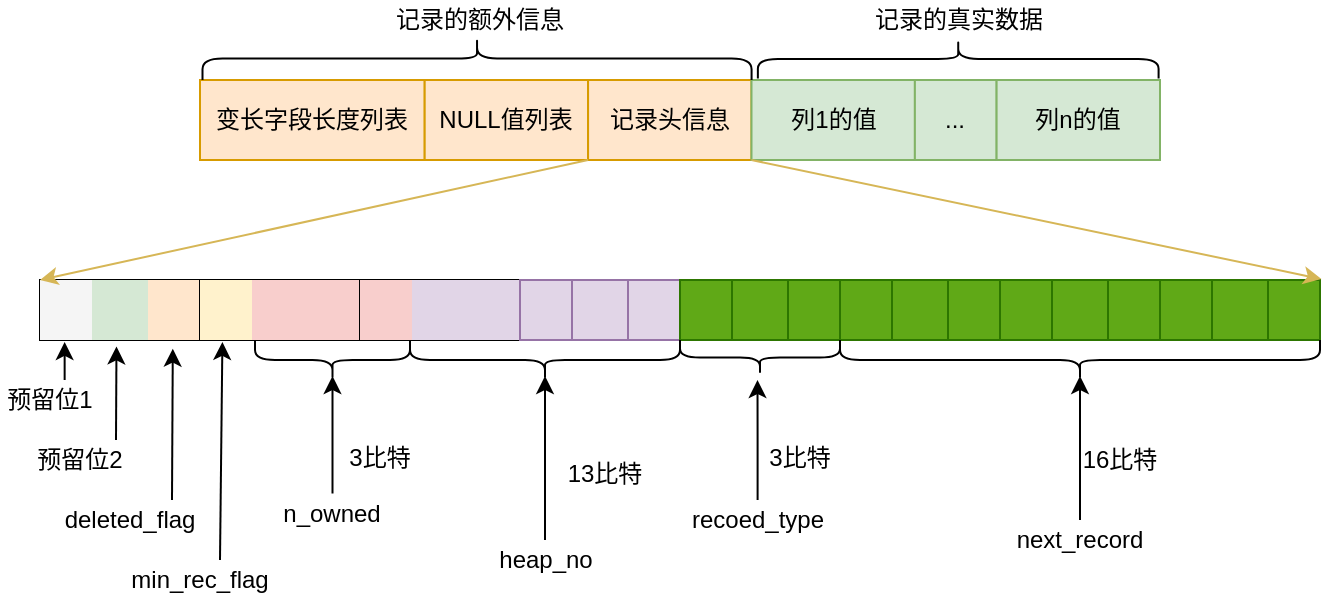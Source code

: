 <mxfile version="14.5.1" type="device"><diagram id="HaGATrSw6rP5lprBR2YE" name="第 1 页"><mxGraphModel dx="833" dy="427" grid="1" gridSize="10" guides="1" tooltips="1" connect="1" arrows="1" fold="1" page="1" pageScale="1" pageWidth="827" pageHeight="1169" math="0" shadow="0"><root><mxCell id="0"/><mxCell id="1" parent="0"/><mxCell id="Uu4UZLzBYdnqwxZrO9Nr-15" value="" style="group" vertex="1" connectable="0" parent="1"><mxGeometry x="160" width="480" height="80" as="geometry"/></mxCell><mxCell id="Uu4UZLzBYdnqwxZrO9Nr-10" value="" style="group;" vertex="1" connectable="0" parent="Uu4UZLzBYdnqwxZrO9Nr-15"><mxGeometry y="40" width="480" height="40" as="geometry"/></mxCell><mxCell id="Uu4UZLzBYdnqwxZrO9Nr-1" value="变长字段长度列表" style="rounded=0;whiteSpace=wrap;html=1;fillColor=#ffe6cc;strokeColor=#d79b00;" vertex="1" parent="Uu4UZLzBYdnqwxZrO9Nr-10"><mxGeometry width="112.34" height="40" as="geometry"/></mxCell><mxCell id="Uu4UZLzBYdnqwxZrO9Nr-4" value="NULL值列表" style="rounded=0;whiteSpace=wrap;html=1;fillColor=#ffe6cc;strokeColor=#d79b00;" vertex="1" parent="Uu4UZLzBYdnqwxZrO9Nr-10"><mxGeometry x="112.34" width="81.702" height="40" as="geometry"/></mxCell><mxCell id="Uu4UZLzBYdnqwxZrO9Nr-5" value="记录头信息" style="rounded=0;whiteSpace=wrap;html=1;fillColor=#ffe6cc;strokeColor=#d79b00;" vertex="1" parent="Uu4UZLzBYdnqwxZrO9Nr-10"><mxGeometry x="194.043" width="81.702" height="40" as="geometry"/></mxCell><mxCell id="Uu4UZLzBYdnqwxZrO9Nr-6" value="列1的值" style="rounded=0;whiteSpace=wrap;html=1;fillColor=#d5e8d4;strokeColor=#82b366;" vertex="1" parent="Uu4UZLzBYdnqwxZrO9Nr-10"><mxGeometry x="275.745" width="81.702" height="40" as="geometry"/></mxCell><mxCell id="Uu4UZLzBYdnqwxZrO9Nr-8" value="..." style="rounded=0;whiteSpace=wrap;html=1;fillColor=#d5e8d4;strokeColor=#82b366;" vertex="1" parent="Uu4UZLzBYdnqwxZrO9Nr-10"><mxGeometry x="357.447" width="40.851" height="40" as="geometry"/></mxCell><mxCell id="Uu4UZLzBYdnqwxZrO9Nr-9" value="列n的值" style="rounded=0;whiteSpace=wrap;html=1;fillColor=#d5e8d4;strokeColor=#82b366;" vertex="1" parent="Uu4UZLzBYdnqwxZrO9Nr-10"><mxGeometry x="398.298" width="81.702" height="40" as="geometry"/></mxCell><mxCell id="Uu4UZLzBYdnqwxZrO9Nr-11" value="" style="shape=curlyBracket;whiteSpace=wrap;html=1;rounded=1;rotation=90;" vertex="1" parent="Uu4UZLzBYdnqwxZrO9Nr-15"><mxGeometry x="127.81" y="-107.98" width="21.42" height="274.54" as="geometry"/></mxCell><mxCell id="Uu4UZLzBYdnqwxZrO9Nr-12" value="记录的额外信息" style="text;html=1;strokeColor=none;fillColor=none;align=center;verticalAlign=middle;whiteSpace=wrap;rounded=0;" vertex="1" parent="Uu4UZLzBYdnqwxZrO9Nr-15"><mxGeometry x="90.32" width="100" height="20" as="geometry"/></mxCell><mxCell id="Uu4UZLzBYdnqwxZrO9Nr-13" value="" style="shape=curlyBracket;whiteSpace=wrap;html=1;rounded=1;rotation=90;" vertex="1" parent="Uu4UZLzBYdnqwxZrO9Nr-15"><mxGeometry x="369.29" y="-70.72" width="19.65" height="200.36" as="geometry"/></mxCell><mxCell id="Uu4UZLzBYdnqwxZrO9Nr-14" value="记录的真实数据" style="text;html=1;strokeColor=none;fillColor=none;align=center;verticalAlign=middle;whiteSpace=wrap;rounded=0;" vertex="1" parent="Uu4UZLzBYdnqwxZrO9Nr-15"><mxGeometry x="328.62" width="101" height="20" as="geometry"/></mxCell><mxCell id="Uu4UZLzBYdnqwxZrO9Nr-123" value="" style="group" vertex="1" connectable="0" parent="1"><mxGeometry x="60" y="140" width="660" height="160" as="geometry"/></mxCell><mxCell id="Uu4UZLzBYdnqwxZrO9Nr-94" value="" style="group;fillColor=#ffe6cc;strokeColor=#d79b00;" vertex="1" connectable="0" parent="Uu4UZLzBYdnqwxZrO9Nr-123"><mxGeometry x="20" width="640" height="30" as="geometry"/></mxCell><mxCell id="Uu4UZLzBYdnqwxZrO9Nr-72" value="" style="group" vertex="1" connectable="0" parent="Uu4UZLzBYdnqwxZrO9Nr-94"><mxGeometry width="320.0" height="30" as="geometry"/></mxCell><mxCell id="Uu4UZLzBYdnqwxZrO9Nr-35" value="" style="shape=table;html=1;whiteSpace=wrap;startSize=0;container=1;collapsible=0;childLayout=tableLayout;" vertex="1" parent="Uu4UZLzBYdnqwxZrO9Nr-72"><mxGeometry width="80.0" height="30" as="geometry"/></mxCell><mxCell id="Uu4UZLzBYdnqwxZrO9Nr-36" value="" style="shape=partialRectangle;html=1;whiteSpace=wrap;collapsible=0;dropTarget=0;pointerEvents=0;fillColor=none;top=0;left=0;bottom=0;right=0;points=[[0,0.5],[1,0.5]];portConstraint=eastwest;" vertex="1" parent="Uu4UZLzBYdnqwxZrO9Nr-35"><mxGeometry width="80.0" height="30" as="geometry"/></mxCell><mxCell id="Uu4UZLzBYdnqwxZrO9Nr-51" style="shape=partialRectangle;html=1;whiteSpace=wrap;connectable=0;fillColor=#f5f5f5;top=0;left=0;bottom=0;right=0;overflow=hidden;strokeColor=#666666;fontColor=#333333;" vertex="1" parent="Uu4UZLzBYdnqwxZrO9Nr-36"><mxGeometry width="26" height="30" as="geometry"/></mxCell><mxCell id="Uu4UZLzBYdnqwxZrO9Nr-48" style="shape=partialRectangle;html=1;whiteSpace=wrap;connectable=0;fillColor=#d5e8d4;top=0;left=0;bottom=0;right=0;overflow=hidden;strokeColor=#82b366;" vertex="1" parent="Uu4UZLzBYdnqwxZrO9Nr-36"><mxGeometry x="26" width="28" height="30" as="geometry"/></mxCell><mxCell id="Uu4UZLzBYdnqwxZrO9Nr-37" value="" style="shape=partialRectangle;html=1;whiteSpace=wrap;connectable=0;fillColor=#ffe6cc;top=0;left=0;bottom=0;right=0;overflow=hidden;strokeColor=#d79b00;" vertex="1" parent="Uu4UZLzBYdnqwxZrO9Nr-36"><mxGeometry x="54" width="26" height="30" as="geometry"/></mxCell><mxCell id="Uu4UZLzBYdnqwxZrO9Nr-57" value="" style="shape=table;html=1;whiteSpace=wrap;startSize=0;container=1;collapsible=0;childLayout=tableLayout;" vertex="1" parent="Uu4UZLzBYdnqwxZrO9Nr-72"><mxGeometry x="80.0" width="80.0" height="30" as="geometry"/></mxCell><mxCell id="Uu4UZLzBYdnqwxZrO9Nr-58" value="" style="shape=partialRectangle;html=1;whiteSpace=wrap;collapsible=0;dropTarget=0;pointerEvents=0;fillColor=none;top=0;left=0;bottom=0;right=0;points=[[0,0.5],[1,0.5]];portConstraint=eastwest;" vertex="1" parent="Uu4UZLzBYdnqwxZrO9Nr-57"><mxGeometry width="80.0" height="30" as="geometry"/></mxCell><mxCell id="Uu4UZLzBYdnqwxZrO9Nr-59" style="shape=partialRectangle;html=1;whiteSpace=wrap;connectable=0;fillColor=#fff2cc;top=0;left=0;bottom=0;right=0;overflow=hidden;strokeColor=#d6b656;" vertex="1" parent="Uu4UZLzBYdnqwxZrO9Nr-58"><mxGeometry width="26" height="30" as="geometry"/></mxCell><mxCell id="Uu4UZLzBYdnqwxZrO9Nr-60" style="shape=partialRectangle;html=1;whiteSpace=wrap;connectable=0;fillColor=#f8cecc;top=0;left=0;bottom=0;right=0;overflow=hidden;strokeColor=#b85450;" vertex="1" parent="Uu4UZLzBYdnqwxZrO9Nr-58"><mxGeometry x="26" width="28" height="30" as="geometry"/></mxCell><mxCell id="Uu4UZLzBYdnqwxZrO9Nr-61" value="" style="shape=partialRectangle;html=1;whiteSpace=wrap;connectable=0;fillColor=#f8cecc;top=0;left=0;bottom=0;right=0;overflow=hidden;strokeColor=#b85450;" vertex="1" parent="Uu4UZLzBYdnqwxZrO9Nr-58"><mxGeometry x="54" width="26" height="30" as="geometry"/></mxCell><mxCell id="Uu4UZLzBYdnqwxZrO9Nr-62" value="" style="shape=table;html=1;whiteSpace=wrap;startSize=0;container=1;collapsible=0;childLayout=tableLayout;" vertex="1" parent="Uu4UZLzBYdnqwxZrO9Nr-72"><mxGeometry x="160.0" width="80.0" height="30" as="geometry"/></mxCell><mxCell id="Uu4UZLzBYdnqwxZrO9Nr-63" value="" style="shape=partialRectangle;html=1;whiteSpace=wrap;collapsible=0;dropTarget=0;pointerEvents=0;fillColor=none;top=0;left=0;bottom=0;right=0;points=[[0,0.5],[1,0.5]];portConstraint=eastwest;" vertex="1" parent="Uu4UZLzBYdnqwxZrO9Nr-62"><mxGeometry width="80.0" height="30" as="geometry"/></mxCell><mxCell id="Uu4UZLzBYdnqwxZrO9Nr-64" style="shape=partialRectangle;html=1;whiteSpace=wrap;connectable=0;fillColor=#f8cecc;top=0;left=0;bottom=0;right=0;overflow=hidden;strokeColor=#b85450;" vertex="1" parent="Uu4UZLzBYdnqwxZrO9Nr-63"><mxGeometry width="26" height="30" as="geometry"/></mxCell><mxCell id="Uu4UZLzBYdnqwxZrO9Nr-65" style="shape=partialRectangle;html=1;whiteSpace=wrap;connectable=0;fillColor=#e1d5e7;top=0;left=0;bottom=0;right=0;overflow=hidden;strokeColor=#9673a6;" vertex="1" parent="Uu4UZLzBYdnqwxZrO9Nr-63"><mxGeometry x="26" width="28" height="30" as="geometry"/></mxCell><mxCell id="Uu4UZLzBYdnqwxZrO9Nr-66" value="" style="shape=partialRectangle;html=1;whiteSpace=wrap;connectable=0;fillColor=#e1d5e7;top=0;left=0;bottom=0;right=0;overflow=hidden;strokeColor=#9673a6;" vertex="1" parent="Uu4UZLzBYdnqwxZrO9Nr-63"><mxGeometry x="54" width="26" height="30" as="geometry"/></mxCell><mxCell id="Uu4UZLzBYdnqwxZrO9Nr-67" value="" style="shape=table;html=1;whiteSpace=wrap;startSize=0;container=1;collapsible=0;childLayout=tableLayout;fillColor=#e1d5e7;strokeColor=#9673a6;" vertex="1" parent="Uu4UZLzBYdnqwxZrO9Nr-72"><mxGeometry x="240.0" width="80.0" height="30" as="geometry"/></mxCell><mxCell id="Uu4UZLzBYdnqwxZrO9Nr-68" value="" style="shape=partialRectangle;html=1;whiteSpace=wrap;collapsible=0;dropTarget=0;pointerEvents=0;fillColor=none;top=0;left=0;bottom=0;right=0;points=[[0,0.5],[1,0.5]];portConstraint=eastwest;" vertex="1" parent="Uu4UZLzBYdnqwxZrO9Nr-67"><mxGeometry width="80.0" height="30" as="geometry"/></mxCell><mxCell id="Uu4UZLzBYdnqwxZrO9Nr-69" style="shape=partialRectangle;html=1;whiteSpace=wrap;connectable=0;fillColor=none;top=0;left=0;bottom=0;right=0;overflow=hidden;" vertex="1" parent="Uu4UZLzBYdnqwxZrO9Nr-68"><mxGeometry width="26" height="30" as="geometry"/></mxCell><mxCell id="Uu4UZLzBYdnqwxZrO9Nr-70" style="shape=partialRectangle;html=1;whiteSpace=wrap;connectable=0;fillColor=none;top=0;left=0;bottom=0;right=0;overflow=hidden;" vertex="1" parent="Uu4UZLzBYdnqwxZrO9Nr-68"><mxGeometry x="26" width="28" height="30" as="geometry"/></mxCell><mxCell id="Uu4UZLzBYdnqwxZrO9Nr-71" value="" style="shape=partialRectangle;html=1;whiteSpace=wrap;connectable=0;fillColor=none;top=0;left=0;bottom=0;right=0;overflow=hidden;" vertex="1" parent="Uu4UZLzBYdnqwxZrO9Nr-68"><mxGeometry x="54" width="26" height="30" as="geometry"/></mxCell><mxCell id="Uu4UZLzBYdnqwxZrO9Nr-73" value="" style="group;fillColor=#60a917;strokeColor=#2D7600;fontColor=#ffffff;" vertex="1" connectable="0" parent="Uu4UZLzBYdnqwxZrO9Nr-94"><mxGeometry x="320.0" width="320.0" height="30" as="geometry"/></mxCell><mxCell id="Uu4UZLzBYdnqwxZrO9Nr-74" value="" style="shape=table;html=1;whiteSpace=wrap;startSize=0;container=1;collapsible=0;childLayout=tableLayout;fillColor=#60a917;strokeColor=#2D7600;fontColor=#ffffff;" vertex="1" parent="Uu4UZLzBYdnqwxZrO9Nr-73"><mxGeometry width="80.0" height="30" as="geometry"/></mxCell><mxCell id="Uu4UZLzBYdnqwxZrO9Nr-75" value="" style="shape=partialRectangle;html=1;whiteSpace=wrap;collapsible=0;dropTarget=0;pointerEvents=0;fillColor=none;top=0;left=0;bottom=0;right=0;points=[[0,0.5],[1,0.5]];portConstraint=eastwest;" vertex="1" parent="Uu4UZLzBYdnqwxZrO9Nr-74"><mxGeometry width="80.0" height="30" as="geometry"/></mxCell><mxCell id="Uu4UZLzBYdnqwxZrO9Nr-76" style="shape=partialRectangle;html=1;whiteSpace=wrap;connectable=0;fillColor=none;top=0;left=0;bottom=0;right=0;overflow=hidden;" vertex="1" parent="Uu4UZLzBYdnqwxZrO9Nr-75"><mxGeometry width="26" height="30" as="geometry"/></mxCell><mxCell id="Uu4UZLzBYdnqwxZrO9Nr-77" style="shape=partialRectangle;html=1;whiteSpace=wrap;connectable=0;fillColor=none;top=0;left=0;bottom=0;right=0;overflow=hidden;" vertex="1" parent="Uu4UZLzBYdnqwxZrO9Nr-75"><mxGeometry x="26" width="28" height="30" as="geometry"/></mxCell><mxCell id="Uu4UZLzBYdnqwxZrO9Nr-78" value="" style="shape=partialRectangle;html=1;whiteSpace=wrap;connectable=0;fillColor=none;top=0;left=0;bottom=0;right=0;overflow=hidden;" vertex="1" parent="Uu4UZLzBYdnqwxZrO9Nr-75"><mxGeometry x="54" width="26" height="30" as="geometry"/></mxCell><mxCell id="Uu4UZLzBYdnqwxZrO9Nr-79" value="" style="shape=table;html=1;whiteSpace=wrap;startSize=0;container=1;collapsible=0;childLayout=tableLayout;fillColor=#60a917;strokeColor=#2D7600;fontColor=#ffffff;" vertex="1" parent="Uu4UZLzBYdnqwxZrO9Nr-73"><mxGeometry x="80.0" width="80.0" height="30" as="geometry"/></mxCell><mxCell id="Uu4UZLzBYdnqwxZrO9Nr-80" value="" style="shape=partialRectangle;html=1;whiteSpace=wrap;collapsible=0;dropTarget=0;pointerEvents=0;fillColor=none;top=0;left=0;bottom=0;right=0;points=[[0,0.5],[1,0.5]];portConstraint=eastwest;" vertex="1" parent="Uu4UZLzBYdnqwxZrO9Nr-79"><mxGeometry width="80.0" height="30" as="geometry"/></mxCell><mxCell id="Uu4UZLzBYdnqwxZrO9Nr-81" style="shape=partialRectangle;html=1;whiteSpace=wrap;connectable=0;fillColor=none;top=0;left=0;bottom=0;right=0;overflow=hidden;" vertex="1" parent="Uu4UZLzBYdnqwxZrO9Nr-80"><mxGeometry width="26" height="30" as="geometry"/></mxCell><mxCell id="Uu4UZLzBYdnqwxZrO9Nr-82" style="shape=partialRectangle;html=1;whiteSpace=wrap;connectable=0;fillColor=none;top=0;left=0;bottom=0;right=0;overflow=hidden;" vertex="1" parent="Uu4UZLzBYdnqwxZrO9Nr-80"><mxGeometry x="26" width="28" height="30" as="geometry"/></mxCell><mxCell id="Uu4UZLzBYdnqwxZrO9Nr-83" value="" style="shape=partialRectangle;html=1;whiteSpace=wrap;connectable=0;fillColor=none;top=0;left=0;bottom=0;right=0;overflow=hidden;" vertex="1" parent="Uu4UZLzBYdnqwxZrO9Nr-80"><mxGeometry x="54" width="26" height="30" as="geometry"/></mxCell><mxCell id="Uu4UZLzBYdnqwxZrO9Nr-84" value="" style="shape=table;html=1;whiteSpace=wrap;startSize=0;container=1;collapsible=0;childLayout=tableLayout;fillColor=#60a917;strokeColor=#2D7600;fontColor=#ffffff;" vertex="1" parent="Uu4UZLzBYdnqwxZrO9Nr-73"><mxGeometry x="160.0" width="80.0" height="30" as="geometry"/></mxCell><mxCell id="Uu4UZLzBYdnqwxZrO9Nr-85" value="" style="shape=partialRectangle;html=1;whiteSpace=wrap;collapsible=0;dropTarget=0;pointerEvents=0;fillColor=none;top=0;left=0;bottom=0;right=0;points=[[0,0.5],[1,0.5]];portConstraint=eastwest;" vertex="1" parent="Uu4UZLzBYdnqwxZrO9Nr-84"><mxGeometry width="80.0" height="30" as="geometry"/></mxCell><mxCell id="Uu4UZLzBYdnqwxZrO9Nr-86" style="shape=partialRectangle;html=1;whiteSpace=wrap;connectable=0;fillColor=none;top=0;left=0;bottom=0;right=0;overflow=hidden;" vertex="1" parent="Uu4UZLzBYdnqwxZrO9Nr-85"><mxGeometry width="26" height="30" as="geometry"/></mxCell><mxCell id="Uu4UZLzBYdnqwxZrO9Nr-87" style="shape=partialRectangle;html=1;whiteSpace=wrap;connectable=0;fillColor=none;top=0;left=0;bottom=0;right=0;overflow=hidden;" vertex="1" parent="Uu4UZLzBYdnqwxZrO9Nr-85"><mxGeometry x="26" width="28" height="30" as="geometry"/></mxCell><mxCell id="Uu4UZLzBYdnqwxZrO9Nr-88" value="" style="shape=partialRectangle;html=1;whiteSpace=wrap;connectable=0;fillColor=none;top=0;left=0;bottom=0;right=0;overflow=hidden;" vertex="1" parent="Uu4UZLzBYdnqwxZrO9Nr-85"><mxGeometry x="54" width="26" height="30" as="geometry"/></mxCell><mxCell id="Uu4UZLzBYdnqwxZrO9Nr-89" value="" style="shape=table;html=1;whiteSpace=wrap;startSize=0;container=1;collapsible=0;childLayout=tableLayout;fillColor=#60a917;strokeColor=#2D7600;fontColor=#ffffff;" vertex="1" parent="Uu4UZLzBYdnqwxZrO9Nr-73"><mxGeometry x="240.0" width="80.0" height="30" as="geometry"/></mxCell><mxCell id="Uu4UZLzBYdnqwxZrO9Nr-90" value="" style="shape=partialRectangle;html=1;whiteSpace=wrap;collapsible=0;dropTarget=0;pointerEvents=0;fillColor=none;top=0;left=0;bottom=0;right=0;points=[[0,0.5],[1,0.5]];portConstraint=eastwest;" vertex="1" parent="Uu4UZLzBYdnqwxZrO9Nr-89"><mxGeometry width="80.0" height="30" as="geometry"/></mxCell><mxCell id="Uu4UZLzBYdnqwxZrO9Nr-91" style="shape=partialRectangle;html=1;whiteSpace=wrap;connectable=0;fillColor=none;top=0;left=0;bottom=0;right=0;overflow=hidden;" vertex="1" parent="Uu4UZLzBYdnqwxZrO9Nr-90"><mxGeometry width="26" height="30" as="geometry"/></mxCell><mxCell id="Uu4UZLzBYdnqwxZrO9Nr-92" style="shape=partialRectangle;html=1;whiteSpace=wrap;connectable=0;fillColor=none;top=0;left=0;bottom=0;right=0;overflow=hidden;" vertex="1" parent="Uu4UZLzBYdnqwxZrO9Nr-90"><mxGeometry x="26" width="28" height="30" as="geometry"/></mxCell><mxCell id="Uu4UZLzBYdnqwxZrO9Nr-93" value="" style="shape=partialRectangle;html=1;whiteSpace=wrap;connectable=0;fillColor=none;top=0;left=0;bottom=0;right=0;overflow=hidden;" vertex="1" parent="Uu4UZLzBYdnqwxZrO9Nr-90"><mxGeometry x="54" width="26" height="30" as="geometry"/></mxCell><mxCell id="Uu4UZLzBYdnqwxZrO9Nr-96" style="edgeStyle=orthogonalEdgeStyle;rounded=0;orthogonalLoop=1;jettySize=auto;html=1;entryX=0.154;entryY=1.033;entryDx=0;entryDy=0;entryPerimeter=0;" edge="1" parent="Uu4UZLzBYdnqwxZrO9Nr-123" source="Uu4UZLzBYdnqwxZrO9Nr-95" target="Uu4UZLzBYdnqwxZrO9Nr-36"><mxGeometry relative="1" as="geometry"><Array as="points"><mxPoint x="32" y="50"/><mxPoint x="32" y="50"/></Array></mxGeometry></mxCell><mxCell id="Uu4UZLzBYdnqwxZrO9Nr-95" value="预留位1" style="text;html=1;strokeColor=none;fillColor=none;align=center;verticalAlign=middle;whiteSpace=wrap;rounded=0;" vertex="1" parent="Uu4UZLzBYdnqwxZrO9Nr-123"><mxGeometry y="50" width="50" height="20" as="geometry"/></mxCell><mxCell id="Uu4UZLzBYdnqwxZrO9Nr-97" value="预留位2" style="text;html=1;strokeColor=none;fillColor=none;align=center;verticalAlign=middle;whiteSpace=wrap;rounded=0;" vertex="1" parent="Uu4UZLzBYdnqwxZrO9Nr-123"><mxGeometry x="15" y="80" width="50" height="20" as="geometry"/></mxCell><mxCell id="Uu4UZLzBYdnqwxZrO9Nr-98" style="edgeStyle=orthogonalEdgeStyle;rounded=0;orthogonalLoop=1;jettySize=auto;html=1;entryX=0.478;entryY=1.107;entryDx=0;entryDy=0;entryPerimeter=0;" edge="1" parent="Uu4UZLzBYdnqwxZrO9Nr-123" target="Uu4UZLzBYdnqwxZrO9Nr-36"><mxGeometry relative="1" as="geometry"><mxPoint x="58" y="80" as="sourcePoint"/><mxPoint x="42.32" y="40.99" as="targetPoint"/><Array as="points"><mxPoint x="58" y="80"/></Array></mxGeometry></mxCell><mxCell id="Uu4UZLzBYdnqwxZrO9Nr-99" value="deleted_flag" style="text;html=1;strokeColor=none;fillColor=none;align=center;verticalAlign=middle;whiteSpace=wrap;rounded=0;" vertex="1" parent="Uu4UZLzBYdnqwxZrO9Nr-123"><mxGeometry x="40" y="110" width="50" height="20" as="geometry"/></mxCell><mxCell id="Uu4UZLzBYdnqwxZrO9Nr-100" value="" style="endArrow=classic;html=1;entryX=0.83;entryY=1.144;entryDx=0;entryDy=0;entryPerimeter=0;" edge="1" parent="Uu4UZLzBYdnqwxZrO9Nr-123" target="Uu4UZLzBYdnqwxZrO9Nr-36"><mxGeometry width="50" height="50" relative="1" as="geometry"><mxPoint x="86" y="110" as="sourcePoint"/><mxPoint x="360" y="60" as="targetPoint"/></mxGeometry></mxCell><mxCell id="Uu4UZLzBYdnqwxZrO9Nr-101" value="min_rec_flag" style="text;html=1;strokeColor=none;fillColor=none;align=center;verticalAlign=middle;whiteSpace=wrap;rounded=0;" vertex="1" parent="Uu4UZLzBYdnqwxZrO9Nr-123"><mxGeometry x="80" y="140" width="40" height="20" as="geometry"/></mxCell><mxCell id="Uu4UZLzBYdnqwxZrO9Nr-102" value="" style="endArrow=classic;html=1;entryX=0.14;entryY=1.033;entryDx=0;entryDy=0;entryPerimeter=0;exitX=0.75;exitY=0;exitDx=0;exitDy=0;" edge="1" parent="Uu4UZLzBYdnqwxZrO9Nr-123" source="Uu4UZLzBYdnqwxZrO9Nr-101" target="Uu4UZLzBYdnqwxZrO9Nr-58"><mxGeometry width="50" height="50" relative="1" as="geometry"><mxPoint x="96.0" y="120" as="sourcePoint"/><mxPoint x="96.4" y="44.32" as="targetPoint"/></mxGeometry></mxCell><mxCell id="Uu4UZLzBYdnqwxZrO9Nr-103" value="" style="shape=curlyBracket;whiteSpace=wrap;html=1;rounded=1;rotation=-90;" vertex="1" parent="Uu4UZLzBYdnqwxZrO9Nr-123"><mxGeometry x="156.25" y="1.25" width="20" height="77.5" as="geometry"/></mxCell><mxCell id="Uu4UZLzBYdnqwxZrO9Nr-106" style="edgeStyle=orthogonalEdgeStyle;rounded=0;orthogonalLoop=1;jettySize=auto;html=1;entryX=0.1;entryY=0.5;entryDx=0;entryDy=0;entryPerimeter=0;" edge="1" parent="Uu4UZLzBYdnqwxZrO9Nr-123" source="Uu4UZLzBYdnqwxZrO9Nr-105" target="Uu4UZLzBYdnqwxZrO9Nr-103"><mxGeometry relative="1" as="geometry"/></mxCell><mxCell id="Uu4UZLzBYdnqwxZrO9Nr-105" value="n_owned" style="text;html=1;strokeColor=none;fillColor=none;align=center;verticalAlign=middle;whiteSpace=wrap;rounded=0;" vertex="1" parent="Uu4UZLzBYdnqwxZrO9Nr-123"><mxGeometry x="146.25" y="106.75" width="40" height="20" as="geometry"/></mxCell><mxCell id="Uu4UZLzBYdnqwxZrO9Nr-107" value="" style="shape=curlyBracket;whiteSpace=wrap;html=1;rounded=1;rotation=-90;" vertex="1" parent="Uu4UZLzBYdnqwxZrO9Nr-123"><mxGeometry x="262.5" y="-27.5" width="20" height="135" as="geometry"/></mxCell><mxCell id="Uu4UZLzBYdnqwxZrO9Nr-109" value="3比特" style="text;html=1;strokeColor=none;fillColor=none;align=center;verticalAlign=middle;whiteSpace=wrap;rounded=0;" vertex="1" parent="Uu4UZLzBYdnqwxZrO9Nr-123"><mxGeometry x="170" y="78.75" width="40" height="20" as="geometry"/></mxCell><mxCell id="Uu4UZLzBYdnqwxZrO9Nr-112" style="edgeStyle=orthogonalEdgeStyle;rounded=0;orthogonalLoop=1;jettySize=auto;html=1;entryX=0.1;entryY=0.5;entryDx=0;entryDy=0;entryPerimeter=0;" edge="1" parent="Uu4UZLzBYdnqwxZrO9Nr-123" source="Uu4UZLzBYdnqwxZrO9Nr-111" target="Uu4UZLzBYdnqwxZrO9Nr-107"><mxGeometry relative="1" as="geometry"/></mxCell><mxCell id="Uu4UZLzBYdnqwxZrO9Nr-111" value="heap_no" style="text;html=1;strokeColor=none;fillColor=none;align=center;verticalAlign=middle;whiteSpace=wrap;rounded=0;" vertex="1" parent="Uu4UZLzBYdnqwxZrO9Nr-123"><mxGeometry x="252.5" y="130" width="40" height="20" as="geometry"/></mxCell><mxCell id="Uu4UZLzBYdnqwxZrO9Nr-113" value="13比特" style="text;html=1;strokeColor=none;fillColor=none;align=center;verticalAlign=middle;whiteSpace=wrap;rounded=0;" vertex="1" parent="Uu4UZLzBYdnqwxZrO9Nr-123"><mxGeometry x="280" y="86.75" width="45" height="20" as="geometry"/></mxCell><mxCell id="Uu4UZLzBYdnqwxZrO9Nr-114" value="" style="shape=curlyBracket;whiteSpace=wrap;html=1;rounded=1;rotation=-90;" vertex="1" parent="Uu4UZLzBYdnqwxZrO9Nr-123"><mxGeometry x="530" y="-80" width="20" height="240" as="geometry"/></mxCell><mxCell id="Uu4UZLzBYdnqwxZrO9Nr-116" style="edgeStyle=orthogonalEdgeStyle;rounded=0;orthogonalLoop=1;jettySize=auto;html=1;entryX=0.1;entryY=0.5;entryDx=0;entryDy=0;entryPerimeter=0;" edge="1" parent="Uu4UZLzBYdnqwxZrO9Nr-123" source="Uu4UZLzBYdnqwxZrO9Nr-115" target="Uu4UZLzBYdnqwxZrO9Nr-114"><mxGeometry relative="1" as="geometry"/></mxCell><mxCell id="Uu4UZLzBYdnqwxZrO9Nr-115" value="next_record" style="text;html=1;strokeColor=none;fillColor=none;align=center;verticalAlign=middle;whiteSpace=wrap;rounded=0;" vertex="1" parent="Uu4UZLzBYdnqwxZrO9Nr-123"><mxGeometry x="520" y="120" width="40" height="20" as="geometry"/></mxCell><mxCell id="Uu4UZLzBYdnqwxZrO9Nr-117" value="16比特" style="text;html=1;strokeColor=none;fillColor=none;align=center;verticalAlign=middle;whiteSpace=wrap;rounded=0;" vertex="1" parent="Uu4UZLzBYdnqwxZrO9Nr-123"><mxGeometry x="540" y="80" width="40" height="20" as="geometry"/></mxCell><mxCell id="Uu4UZLzBYdnqwxZrO9Nr-118" value="" style="shape=curlyBracket;whiteSpace=wrap;html=1;rounded=1;rotation=-90;" vertex="1" parent="Uu4UZLzBYdnqwxZrO9Nr-123"><mxGeometry x="371.25" y="-1.25" width="17.5" height="80" as="geometry"/></mxCell><mxCell id="Uu4UZLzBYdnqwxZrO9Nr-120" style="edgeStyle=orthogonalEdgeStyle;rounded=0;orthogonalLoop=1;jettySize=auto;html=1;" edge="1" parent="Uu4UZLzBYdnqwxZrO9Nr-123" source="Uu4UZLzBYdnqwxZrO9Nr-119"><mxGeometry relative="1" as="geometry"><mxPoint x="378.75" y="50" as="targetPoint"/></mxGeometry></mxCell><mxCell id="Uu4UZLzBYdnqwxZrO9Nr-119" value="recoed_type" style="text;html=1;strokeColor=none;fillColor=none;align=center;verticalAlign=middle;whiteSpace=wrap;rounded=0;" vertex="1" parent="Uu4UZLzBYdnqwxZrO9Nr-123"><mxGeometry x="358.75" y="110" width="40" height="20" as="geometry"/></mxCell><mxCell id="Uu4UZLzBYdnqwxZrO9Nr-121" value="3比特" style="text;html=1;strokeColor=none;fillColor=none;align=center;verticalAlign=middle;whiteSpace=wrap;rounded=0;" vertex="1" parent="Uu4UZLzBYdnqwxZrO9Nr-123"><mxGeometry x="380" y="78.75" width="40" height="20" as="geometry"/></mxCell><mxCell id="Uu4UZLzBYdnqwxZrO9Nr-124" value="" style="endArrow=classic;html=1;exitX=0;exitY=1;exitDx=0;exitDy=0;entryX=0;entryY=0;entryDx=0;entryDy=0;entryPerimeter=0;fillColor=#fff2cc;strokeColor=#d6b656;" edge="1" parent="1" source="Uu4UZLzBYdnqwxZrO9Nr-5" target="Uu4UZLzBYdnqwxZrO9Nr-36"><mxGeometry width="50" height="50" relative="1" as="geometry"><mxPoint x="380" y="220" as="sourcePoint"/><mxPoint x="430" y="170" as="targetPoint"/></mxGeometry></mxCell><mxCell id="Uu4UZLzBYdnqwxZrO9Nr-126" value="" style="endArrow=classic;html=1;exitX=1;exitY=1;exitDx=0;exitDy=0;entryX=1.009;entryY=-0.015;entryDx=0;entryDy=0;entryPerimeter=0;fillColor=#fff2cc;strokeColor=#d6b656;" edge="1" parent="1" source="Uu4UZLzBYdnqwxZrO9Nr-5" target="Uu4UZLzBYdnqwxZrO9Nr-90"><mxGeometry width="50" height="50" relative="1" as="geometry"><mxPoint x="380" y="220" as="sourcePoint"/><mxPoint x="430" y="170" as="targetPoint"/></mxGeometry></mxCell></root></mxGraphModel></diagram></mxfile>